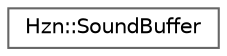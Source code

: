 digraph "Graphical Class Hierarchy"
{
 // LATEX_PDF_SIZE
  bgcolor="transparent";
  edge [fontname=Helvetica,fontsize=10,labelfontname=Helvetica,labelfontsize=10];
  node [fontname=Helvetica,fontsize=10,shape=box,height=0.2,width=0.4];
  rankdir="LR";
  Node0 [label="Hzn::SoundBuffer",height=0.2,width=0.4,color="grey40", fillcolor="white", style="filled",URL="$class_hzn_1_1_sound_buffer.html",tooltip=" "];
}
